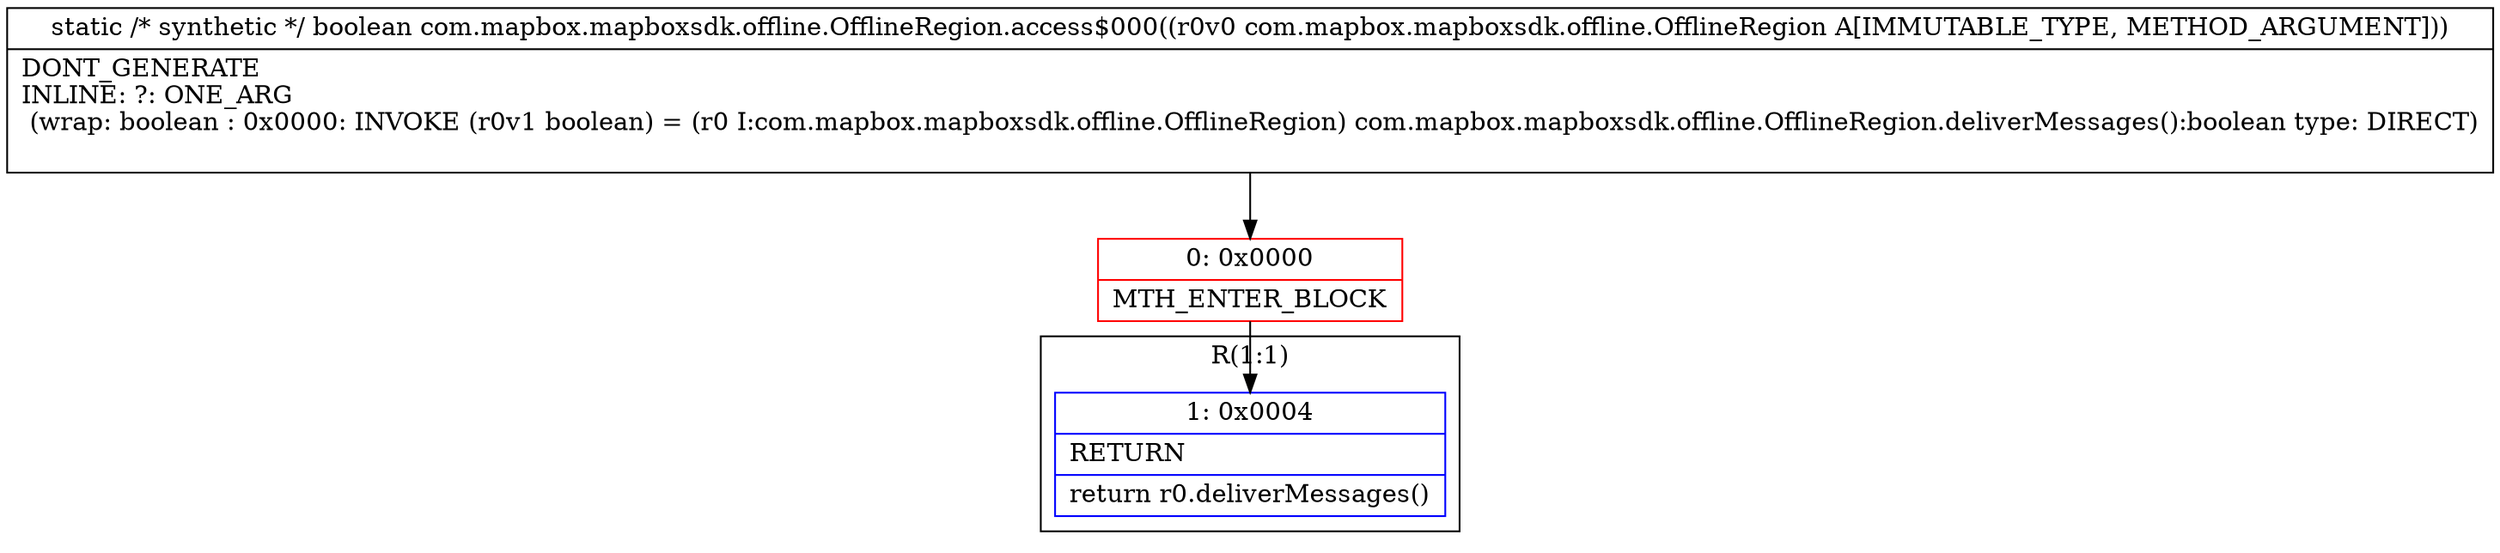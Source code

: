 digraph "CFG forcom.mapbox.mapboxsdk.offline.OfflineRegion.access$000(Lcom\/mapbox\/mapboxsdk\/offline\/OfflineRegion;)Z" {
subgraph cluster_Region_1090237002 {
label = "R(1:1)";
node [shape=record,color=blue];
Node_1 [shape=record,label="{1\:\ 0x0004|RETURN\l|return r0.deliverMessages()\l}"];
}
Node_0 [shape=record,color=red,label="{0\:\ 0x0000|MTH_ENTER_BLOCK\l}"];
MethodNode[shape=record,label="{static \/* synthetic *\/ boolean com.mapbox.mapboxsdk.offline.OfflineRegion.access$000((r0v0 com.mapbox.mapboxsdk.offline.OfflineRegion A[IMMUTABLE_TYPE, METHOD_ARGUMENT]))  | DONT_GENERATE\lINLINE: ?: ONE_ARG  \l  (wrap: boolean : 0x0000: INVOKE  (r0v1 boolean) = (r0 I:com.mapbox.mapboxsdk.offline.OfflineRegion) com.mapbox.mapboxsdk.offline.OfflineRegion.deliverMessages():boolean type: DIRECT)\l\l}"];
MethodNode -> Node_0;
Node_0 -> Node_1;
}

